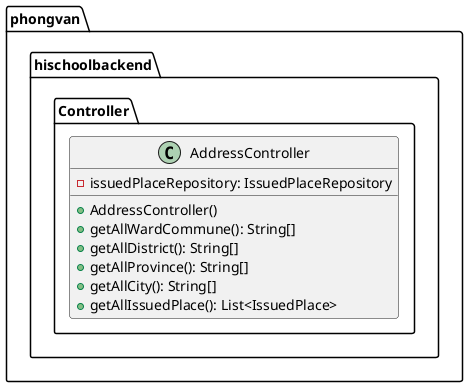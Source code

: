@startuml

package phongvan.hischoolbackend.Controller {
    class AddressController {
        - issuedPlaceRepository: IssuedPlaceRepository

        + AddressController()
        + getAllWardCommune(): String[]
        + getAllDistrict(): String[]
        + getAllProvince(): String[]
        + getAllCity(): String[]
        + getAllIssuedPlace(): List<IssuedPlace>
    }
}

@enduml
